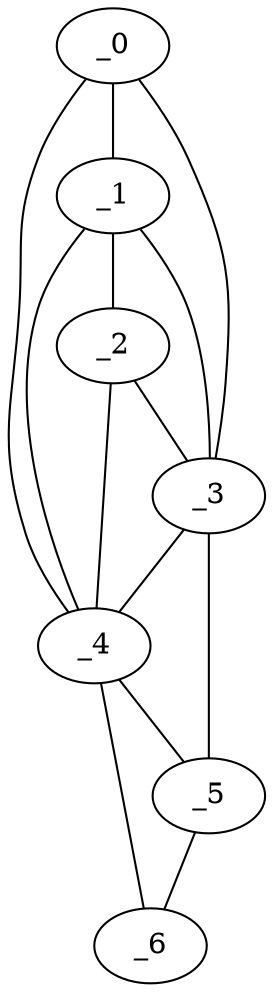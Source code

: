 graph "obj44__170.gxl" {
	_0	 [x=4,
		y=64];
	_1	 [x=15,
		y=63];
	_0 -- _1	 [valence=2];
	_3	 [x=55,
		y=54];
	_0 -- _3	 [valence=1];
	_4	 [x=62,
		y=69];
	_0 -- _4	 [valence=1];
	_2	 [x=52,
		y=57];
	_1 -- _2	 [valence=2];
	_1 -- _3	 [valence=2];
	_1 -- _4	 [valence=2];
	_2 -- _3	 [valence=1];
	_2 -- _4	 [valence=2];
	_3 -- _4	 [valence=1];
	_5	 [x=124,
		y=52];
	_3 -- _5	 [valence=1];
	_4 -- _5	 [valence=2];
	_6	 [x=127,
		y=59];
	_4 -- _6	 [valence=1];
	_5 -- _6	 [valence=1];
}
